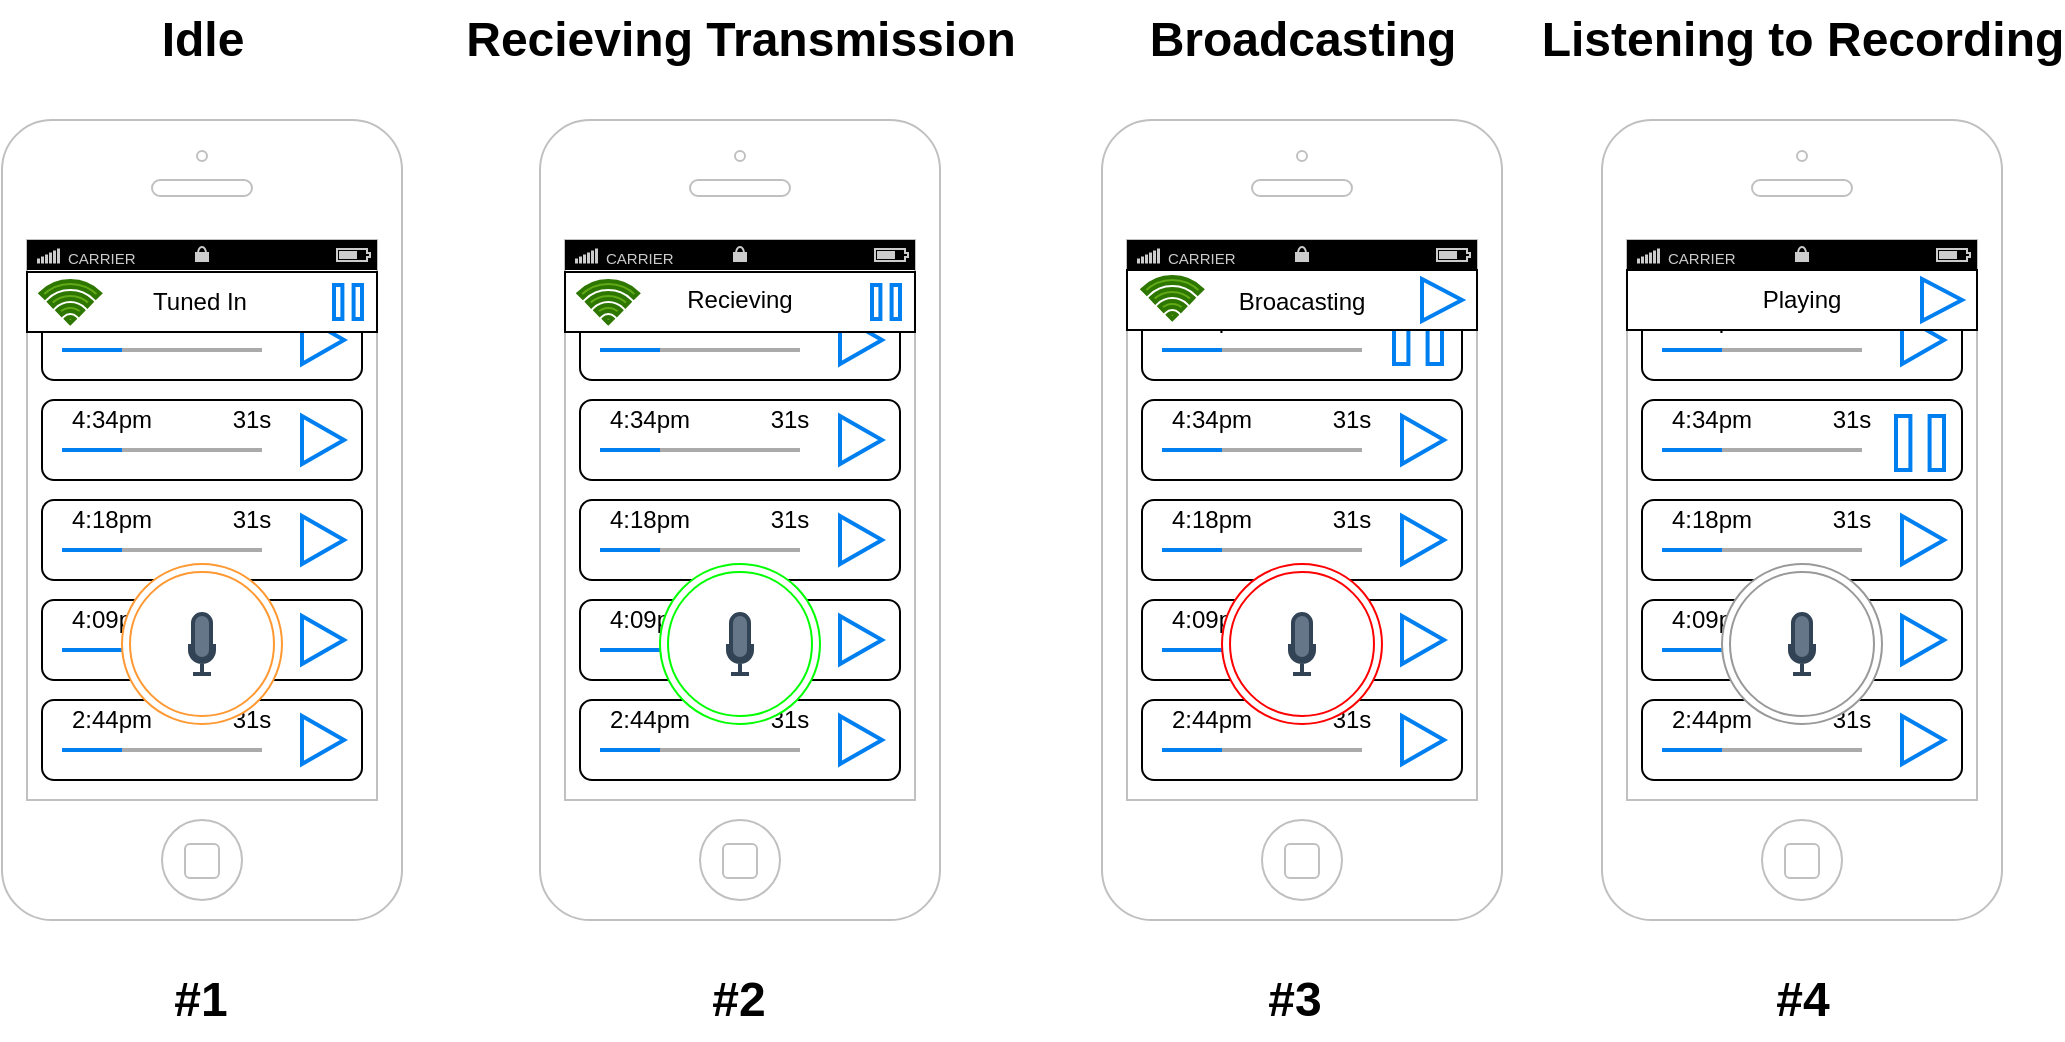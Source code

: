 <mxfile>
    <diagram id="KTIx14ktJnY5_gkWbMu6" name="Page-1">
        <mxGraphModel dx="1087" dy="769" grid="1" gridSize="10" guides="1" tooltips="1" connect="1" arrows="1" fold="1" page="1" pageScale="1" pageWidth="850" pageHeight="1100" math="0" shadow="0">
            <root>
                <mxCell id="0"/>
                <mxCell id="1" parent="0"/>
                <mxCell id="2" value="" style="html=1;verticalLabelPosition=bottom;labelBackgroundColor=#ffffff;verticalAlign=top;shadow=0;dashed=0;strokeWidth=1;shape=mxgraph.ios7.misc.iphone;strokeColor=#c0c0c0;" parent="1" vertex="1">
                    <mxGeometry x="210" y="120" width="200" height="400" as="geometry"/>
                </mxCell>
                <mxCell id="10" value="" style="html=1;shadow=0;dashed=0;shape=mxgraph.ios.iTopBarLocked;strokeWidth=1;sketch=0;" parent="1" vertex="1">
                    <mxGeometry x="222.5" y="180" width="175" height="15" as="geometry"/>
                </mxCell>
                <mxCell id="11" value="CARRIER" style="html=1;shadow=0;dashed=0;shape=mxgraph.ios.anchor;align=left;fontSize=7.5;spacingLeft=18;fontColor=#cccccc;" parent="10" vertex="1">
                    <mxGeometry y="2" width="50" height="13" as="geometry"/>
                </mxCell>
                <mxCell id="15" value="" style="rounded=1;whiteSpace=wrap;html=1;strokeWidth=1;" parent="1" vertex="1">
                    <mxGeometry x="230" y="210" width="160" height="40" as="geometry"/>
                </mxCell>
                <mxCell id="17" value="4:36pm" style="text;html=1;strokeColor=none;fillColor=none;align=center;verticalAlign=middle;whiteSpace=wrap;rounded=0;strokeWidth=1;" parent="1" vertex="1">
                    <mxGeometry x="240" y="210" width="50" height="20" as="geometry"/>
                </mxCell>
                <mxCell id="18" value="31s" style="text;html=1;strokeColor=none;fillColor=none;align=center;verticalAlign=middle;whiteSpace=wrap;rounded=0;strokeWidth=1;" parent="1" vertex="1">
                    <mxGeometry x="310" y="210" width="50" height="20" as="geometry"/>
                </mxCell>
                <mxCell id="19" value="" style="html=1;strokeWidth=1;shadow=0;dashed=0;shape=mxgraph.ios7ui.downloadBar;verticalAlign=middle;fontSize=8;buttonText=;barPos=30;fillColor=#aaaaaa;strokeColor=#0080f0;align=center;" parent="1" vertex="1">
                    <mxGeometry x="240" y="220" width="100" height="30" as="geometry"/>
                </mxCell>
                <mxCell id="20" value="" style="html=1;verticalLabelPosition=bottom;align=center;labelBackgroundColor=#ffffff;verticalAlign=top;strokeWidth=2;strokeColor=#0080F0;shadow=0;dashed=0;shape=mxgraph.ios7.icons.play;gradientColor=none;" parent="1" vertex="1">
                    <mxGeometry x="360" y="218" width="21" height="24" as="geometry"/>
                </mxCell>
                <mxCell id="23" value="" style="rounded=1;whiteSpace=wrap;html=1;strokeWidth=1;" parent="1" vertex="1">
                    <mxGeometry x="230" y="260" width="160" height="40" as="geometry"/>
                </mxCell>
                <mxCell id="24" value="4:34pm" style="text;html=1;strokeColor=none;fillColor=none;align=center;verticalAlign=middle;whiteSpace=wrap;rounded=0;strokeWidth=1;" parent="1" vertex="1">
                    <mxGeometry x="240" y="260" width="50" height="20" as="geometry"/>
                </mxCell>
                <mxCell id="25" value="31s" style="text;html=1;strokeColor=none;fillColor=none;align=center;verticalAlign=middle;whiteSpace=wrap;rounded=0;strokeWidth=1;" parent="1" vertex="1">
                    <mxGeometry x="310" y="260" width="50" height="20" as="geometry"/>
                </mxCell>
                <mxCell id="26" value="" style="html=1;strokeWidth=1;shadow=0;dashed=0;shape=mxgraph.ios7ui.downloadBar;verticalAlign=middle;fontSize=8;buttonText=;barPos=30;fillColor=#aaaaaa;strokeColor=#0080f0;align=center;" parent="1" vertex="1">
                    <mxGeometry x="240" y="270" width="100" height="30" as="geometry"/>
                </mxCell>
                <mxCell id="27" value="" style="html=1;verticalLabelPosition=bottom;align=center;labelBackgroundColor=#ffffff;verticalAlign=top;strokeWidth=2;strokeColor=#0080F0;shadow=0;dashed=0;shape=mxgraph.ios7.icons.play;gradientColor=none;" parent="1" vertex="1">
                    <mxGeometry x="360" y="268" width="21" height="24" as="geometry"/>
                </mxCell>
                <mxCell id="28" value="" style="rounded=1;whiteSpace=wrap;html=1;strokeWidth=1;" parent="1" vertex="1">
                    <mxGeometry x="230" y="310" width="160" height="40" as="geometry"/>
                </mxCell>
                <mxCell id="29" value="4:18pm" style="text;html=1;strokeColor=none;fillColor=none;align=center;verticalAlign=middle;whiteSpace=wrap;rounded=0;strokeWidth=1;" parent="1" vertex="1">
                    <mxGeometry x="240" y="310" width="50" height="20" as="geometry"/>
                </mxCell>
                <mxCell id="30" value="31s" style="text;html=1;strokeColor=none;fillColor=none;align=center;verticalAlign=middle;whiteSpace=wrap;rounded=0;strokeWidth=1;" parent="1" vertex="1">
                    <mxGeometry x="310" y="310" width="50" height="20" as="geometry"/>
                </mxCell>
                <mxCell id="31" value="" style="html=1;strokeWidth=1;shadow=0;dashed=0;shape=mxgraph.ios7ui.downloadBar;verticalAlign=middle;fontSize=8;buttonText=;barPos=30;fillColor=#aaaaaa;strokeColor=#0080f0;align=center;" parent="1" vertex="1">
                    <mxGeometry x="240" y="320" width="100" height="30" as="geometry"/>
                </mxCell>
                <mxCell id="32" value="" style="html=1;verticalLabelPosition=bottom;align=center;labelBackgroundColor=#ffffff;verticalAlign=top;strokeWidth=2;strokeColor=#0080F0;shadow=0;dashed=0;shape=mxgraph.ios7.icons.play;gradientColor=none;" parent="1" vertex="1">
                    <mxGeometry x="360" y="318" width="21" height="24" as="geometry"/>
                </mxCell>
                <mxCell id="33" value="" style="rounded=1;whiteSpace=wrap;html=1;strokeWidth=1;" parent="1" vertex="1">
                    <mxGeometry x="230" y="360" width="160" height="40" as="geometry"/>
                </mxCell>
                <mxCell id="34" value="4:09pm" style="text;html=1;strokeColor=none;fillColor=none;align=center;verticalAlign=middle;whiteSpace=wrap;rounded=0;strokeWidth=1;" parent="1" vertex="1">
                    <mxGeometry x="240" y="360" width="50" height="20" as="geometry"/>
                </mxCell>
                <mxCell id="127" value="" style="edgeStyle=none;html=1;" edge="1" parent="1" source="35" target="34">
                    <mxGeometry relative="1" as="geometry"/>
                </mxCell>
                <mxCell id="35" value="31s" style="text;html=1;strokeColor=none;fillColor=none;align=center;verticalAlign=middle;whiteSpace=wrap;rounded=0;strokeWidth=1;" parent="1" vertex="1">
                    <mxGeometry x="310" y="360" width="50" height="20" as="geometry"/>
                </mxCell>
                <mxCell id="36" value="" style="html=1;strokeWidth=1;shadow=0;dashed=0;shape=mxgraph.ios7ui.downloadBar;verticalAlign=middle;fontSize=8;buttonText=;barPos=30;fillColor=#aaaaaa;strokeColor=#0080f0;align=center;" parent="1" vertex="1">
                    <mxGeometry x="240" y="370" width="100" height="30" as="geometry"/>
                </mxCell>
                <mxCell id="37" value="" style="html=1;verticalLabelPosition=bottom;align=center;labelBackgroundColor=#ffffff;verticalAlign=top;strokeWidth=2;strokeColor=#0080F0;shadow=0;dashed=0;shape=mxgraph.ios7.icons.play;gradientColor=none;" parent="1" vertex="1">
                    <mxGeometry x="360" y="368" width="21" height="24" as="geometry"/>
                </mxCell>
                <mxCell id="38" value="" style="rounded=1;whiteSpace=wrap;html=1;strokeWidth=1;" parent="1" vertex="1">
                    <mxGeometry x="230" y="410" width="160" height="40" as="geometry"/>
                </mxCell>
                <mxCell id="39" value="2:44pm" style="text;html=1;strokeColor=none;fillColor=none;align=center;verticalAlign=middle;whiteSpace=wrap;rounded=0;strokeWidth=1;" parent="1" vertex="1">
                    <mxGeometry x="240" y="410" width="50" height="20" as="geometry"/>
                </mxCell>
                <mxCell id="40" value="31s" style="text;html=1;strokeColor=none;fillColor=none;align=center;verticalAlign=middle;whiteSpace=wrap;rounded=0;strokeWidth=1;" parent="1" vertex="1">
                    <mxGeometry x="310" y="410" width="50" height="20" as="geometry"/>
                </mxCell>
                <mxCell id="41" value="" style="html=1;strokeWidth=1;shadow=0;dashed=0;shape=mxgraph.ios7ui.downloadBar;verticalAlign=middle;fontSize=8;buttonText=;barPos=30;fillColor=#aaaaaa;strokeColor=#0080f0;align=center;" parent="1" vertex="1">
                    <mxGeometry x="240" y="420" width="100" height="30" as="geometry"/>
                </mxCell>
                <mxCell id="42" value="" style="html=1;verticalLabelPosition=bottom;align=center;labelBackgroundColor=#ffffff;verticalAlign=top;strokeWidth=2;strokeColor=#0080F0;shadow=0;dashed=0;shape=mxgraph.ios7.icons.play;gradientColor=none;" parent="1" vertex="1">
                    <mxGeometry x="360" y="418" width="21" height="24" as="geometry"/>
                </mxCell>
                <mxCell id="13" value="" style="ellipse;shape=doubleEllipse;whiteSpace=wrap;html=1;aspect=fixed;gradientColor=none;strokeColor=#FF9933;strokeWidth=1;" parent="1" vertex="1">
                    <mxGeometry x="270" y="342" width="80" height="80" as="geometry"/>
                </mxCell>
                <mxCell id="14" value="" style="html=1;verticalLabelPosition=bottom;align=center;labelBackgroundColor=#ffffff;verticalAlign=top;strokeWidth=2;strokeColor=#314354;shadow=0;dashed=0;shape=mxgraph.ios7.icons.microphone;fillColor=#647687;fontColor=#ffffff;" parent="1" vertex="1">
                    <mxGeometry x="304" y="367" width="12" height="30" as="geometry"/>
                </mxCell>
                <mxCell id="43" value="" style="rounded=0;whiteSpace=wrap;html=1;strokeWidth=1;" parent="1" vertex="1">
                    <mxGeometry x="222.5" y="196" width="175" height="30" as="geometry"/>
                </mxCell>
                <mxCell id="45" value="" style="html=1;verticalLabelPosition=bottom;align=center;labelBackgroundColor=#ffffff;verticalAlign=top;strokeWidth=2;strokeColor=#0080F0;shadow=0;dashed=0;shape=mxgraph.ios7.icons.pause;pointerEvents=1;gradientColor=none;" parent="1" vertex="1">
                    <mxGeometry x="376" y="202.5" width="14" height="17" as="geometry"/>
                </mxCell>
                <mxCell id="47" value="" style="html=1;verticalLabelPosition=bottom;labelBackgroundColor=#ffffff;verticalAlign=top;shadow=0;dashed=0;strokeWidth=1;shape=mxgraph.ios7.misc.iphone;strokeColor=#c0c0c0;" parent="1" vertex="1">
                    <mxGeometry x="479" y="120" width="200" height="400" as="geometry"/>
                </mxCell>
                <mxCell id="48" value="" style="html=1;shadow=0;dashed=0;shape=mxgraph.ios.iTopBarLocked;strokeWidth=1;sketch=0;" parent="1" vertex="1">
                    <mxGeometry x="491.5" y="180" width="175" height="15" as="geometry"/>
                </mxCell>
                <mxCell id="49" value="CARRIER" style="html=1;shadow=0;dashed=0;shape=mxgraph.ios.anchor;align=left;fontSize=7.5;spacingLeft=18;fontColor=#cccccc;" parent="48" vertex="1">
                    <mxGeometry y="2" width="50" height="13" as="geometry"/>
                </mxCell>
                <mxCell id="50" value="" style="rounded=1;whiteSpace=wrap;html=1;strokeWidth=1;" parent="1" vertex="1">
                    <mxGeometry x="499" y="210" width="160" height="40" as="geometry"/>
                </mxCell>
                <mxCell id="51" value="4:36pm" style="text;html=1;strokeColor=none;fillColor=none;align=center;verticalAlign=middle;whiteSpace=wrap;rounded=0;strokeWidth=1;" parent="1" vertex="1">
                    <mxGeometry x="509" y="210" width="50" height="20" as="geometry"/>
                </mxCell>
                <mxCell id="52" value="31s" style="text;html=1;strokeColor=none;fillColor=none;align=center;verticalAlign=middle;whiteSpace=wrap;rounded=0;strokeWidth=1;" parent="1" vertex="1">
                    <mxGeometry x="579" y="210" width="50" height="20" as="geometry"/>
                </mxCell>
                <mxCell id="53" value="" style="html=1;strokeWidth=1;shadow=0;dashed=0;shape=mxgraph.ios7ui.downloadBar;verticalAlign=middle;fontSize=8;buttonText=;barPos=30;fillColor=#aaaaaa;strokeColor=#0080f0;align=center;" parent="1" vertex="1">
                    <mxGeometry x="509" y="220" width="100" height="30" as="geometry"/>
                </mxCell>
                <mxCell id="54" value="" style="html=1;verticalLabelPosition=bottom;align=center;labelBackgroundColor=#ffffff;verticalAlign=top;strokeWidth=2;strokeColor=#0080F0;shadow=0;dashed=0;shape=mxgraph.ios7.icons.play;gradientColor=none;" parent="1" vertex="1">
                    <mxGeometry x="629" y="218" width="21" height="24" as="geometry"/>
                </mxCell>
                <mxCell id="55" value="" style="rounded=1;whiteSpace=wrap;html=1;strokeWidth=1;" parent="1" vertex="1">
                    <mxGeometry x="499" y="260" width="160" height="40" as="geometry"/>
                </mxCell>
                <mxCell id="56" value="4:34pm" style="text;html=1;strokeColor=none;fillColor=none;align=center;verticalAlign=middle;whiteSpace=wrap;rounded=0;strokeWidth=1;" parent="1" vertex="1">
                    <mxGeometry x="509" y="260" width="50" height="20" as="geometry"/>
                </mxCell>
                <mxCell id="57" value="31s" style="text;html=1;strokeColor=none;fillColor=none;align=center;verticalAlign=middle;whiteSpace=wrap;rounded=0;strokeWidth=1;" parent="1" vertex="1">
                    <mxGeometry x="579" y="260" width="50" height="20" as="geometry"/>
                </mxCell>
                <mxCell id="58" value="" style="html=1;strokeWidth=1;shadow=0;dashed=0;shape=mxgraph.ios7ui.downloadBar;verticalAlign=middle;fontSize=8;buttonText=;barPos=30;fillColor=#aaaaaa;strokeColor=#0080f0;align=center;" parent="1" vertex="1">
                    <mxGeometry x="509" y="270" width="100" height="30" as="geometry"/>
                </mxCell>
                <mxCell id="59" value="" style="html=1;verticalLabelPosition=bottom;align=center;labelBackgroundColor=#ffffff;verticalAlign=top;strokeWidth=2;strokeColor=#0080F0;shadow=0;dashed=0;shape=mxgraph.ios7.icons.play;gradientColor=none;" parent="1" vertex="1">
                    <mxGeometry x="629" y="268" width="21" height="24" as="geometry"/>
                </mxCell>
                <mxCell id="60" value="" style="rounded=1;whiteSpace=wrap;html=1;strokeWidth=1;" parent="1" vertex="1">
                    <mxGeometry x="499" y="310" width="160" height="40" as="geometry"/>
                </mxCell>
                <mxCell id="61" value="4:18pm" style="text;html=1;strokeColor=none;fillColor=none;align=center;verticalAlign=middle;whiteSpace=wrap;rounded=0;strokeWidth=1;" parent="1" vertex="1">
                    <mxGeometry x="509" y="310" width="50" height="20" as="geometry"/>
                </mxCell>
                <mxCell id="62" value="31s" style="text;html=1;strokeColor=none;fillColor=none;align=center;verticalAlign=middle;whiteSpace=wrap;rounded=0;strokeWidth=1;" parent="1" vertex="1">
                    <mxGeometry x="579" y="310" width="50" height="20" as="geometry"/>
                </mxCell>
                <mxCell id="63" value="" style="html=1;strokeWidth=1;shadow=0;dashed=0;shape=mxgraph.ios7ui.downloadBar;verticalAlign=middle;fontSize=8;buttonText=;barPos=30;fillColor=#aaaaaa;strokeColor=#0080f0;align=center;" parent="1" vertex="1">
                    <mxGeometry x="509" y="320" width="100" height="30" as="geometry"/>
                </mxCell>
                <mxCell id="64" value="" style="html=1;verticalLabelPosition=bottom;align=center;labelBackgroundColor=#ffffff;verticalAlign=top;strokeWidth=2;strokeColor=#0080F0;shadow=0;dashed=0;shape=mxgraph.ios7.icons.play;gradientColor=none;" parent="1" vertex="1">
                    <mxGeometry x="629" y="318" width="21" height="24" as="geometry"/>
                </mxCell>
                <mxCell id="65" value="" style="rounded=1;whiteSpace=wrap;html=1;strokeWidth=1;" parent="1" vertex="1">
                    <mxGeometry x="499" y="360" width="160" height="40" as="geometry"/>
                </mxCell>
                <mxCell id="66" value="4:09pm" style="text;html=1;strokeColor=none;fillColor=none;align=center;verticalAlign=middle;whiteSpace=wrap;rounded=0;strokeWidth=1;" parent="1" vertex="1">
                    <mxGeometry x="509" y="360" width="50" height="20" as="geometry"/>
                </mxCell>
                <mxCell id="67" value="31s" style="text;html=1;strokeColor=none;fillColor=none;align=center;verticalAlign=middle;whiteSpace=wrap;rounded=0;strokeWidth=1;" parent="1" vertex="1">
                    <mxGeometry x="579" y="360" width="50" height="20" as="geometry"/>
                </mxCell>
                <mxCell id="68" value="" style="html=1;strokeWidth=1;shadow=0;dashed=0;shape=mxgraph.ios7ui.downloadBar;verticalAlign=middle;fontSize=8;buttonText=;barPos=30;fillColor=#aaaaaa;strokeColor=#0080f0;align=center;" parent="1" vertex="1">
                    <mxGeometry x="509" y="370" width="100" height="30" as="geometry"/>
                </mxCell>
                <mxCell id="69" value="" style="html=1;verticalLabelPosition=bottom;align=center;labelBackgroundColor=#ffffff;verticalAlign=top;strokeWidth=2;strokeColor=#0080F0;shadow=0;dashed=0;shape=mxgraph.ios7.icons.play;gradientColor=none;" parent="1" vertex="1">
                    <mxGeometry x="629" y="368" width="21" height="24" as="geometry"/>
                </mxCell>
                <mxCell id="70" value="" style="rounded=1;whiteSpace=wrap;html=1;strokeWidth=1;" parent="1" vertex="1">
                    <mxGeometry x="499" y="410" width="160" height="40" as="geometry"/>
                </mxCell>
                <mxCell id="71" value="2:44pm" style="text;html=1;strokeColor=none;fillColor=none;align=center;verticalAlign=middle;whiteSpace=wrap;rounded=0;strokeWidth=1;" parent="1" vertex="1">
                    <mxGeometry x="509" y="410" width="50" height="20" as="geometry"/>
                </mxCell>
                <mxCell id="72" value="31s" style="text;html=1;strokeColor=none;fillColor=none;align=center;verticalAlign=middle;whiteSpace=wrap;rounded=0;strokeWidth=1;" parent="1" vertex="1">
                    <mxGeometry x="579" y="410" width="50" height="20" as="geometry"/>
                </mxCell>
                <mxCell id="73" value="" style="html=1;strokeWidth=1;shadow=0;dashed=0;shape=mxgraph.ios7ui.downloadBar;verticalAlign=middle;fontSize=8;buttonText=;barPos=30;fillColor=#aaaaaa;strokeColor=#0080f0;align=center;" parent="1" vertex="1">
                    <mxGeometry x="509" y="420" width="100" height="30" as="geometry"/>
                </mxCell>
                <mxCell id="74" value="" style="html=1;verticalLabelPosition=bottom;align=center;labelBackgroundColor=#ffffff;verticalAlign=top;strokeWidth=2;strokeColor=#0080F0;shadow=0;dashed=0;shape=mxgraph.ios7.icons.play;gradientColor=none;" parent="1" vertex="1">
                    <mxGeometry x="629" y="418" width="21" height="24" as="geometry"/>
                </mxCell>
                <mxCell id="75" value="" style="ellipse;shape=doubleEllipse;whiteSpace=wrap;html=1;aspect=fixed;gradientColor=none;strokeColor=#00FF00;strokeWidth=1;" parent="1" vertex="1">
                    <mxGeometry x="539" y="342" width="80" height="80" as="geometry"/>
                </mxCell>
                <mxCell id="76" value="" style="html=1;verticalLabelPosition=bottom;align=center;labelBackgroundColor=#ffffff;verticalAlign=top;strokeWidth=2;strokeColor=#314354;shadow=0;dashed=0;shape=mxgraph.ios7.icons.microphone;fillColor=#647687;fontColor=#ffffff;fontStyle=1" parent="1" vertex="1">
                    <mxGeometry x="573" y="367" width="12" height="30" as="geometry"/>
                </mxCell>
                <mxCell id="82" value="" style="html=1;verticalLabelPosition=bottom;labelBackgroundColor=#ffffff;verticalAlign=top;shadow=0;dashed=0;strokeWidth=1;shape=mxgraph.ios7.misc.iphone;strokeColor=#c0c0c0;" parent="1" vertex="1">
                    <mxGeometry x="1010" y="120" width="200" height="400" as="geometry"/>
                </mxCell>
                <mxCell id="83" value="" style="html=1;shadow=0;dashed=0;shape=mxgraph.ios.iTopBarLocked;strokeWidth=1;sketch=0;" parent="1" vertex="1">
                    <mxGeometry x="1022.5" y="180" width="175" height="15" as="geometry"/>
                </mxCell>
                <mxCell id="84" value="CARRIER" style="html=1;shadow=0;dashed=0;shape=mxgraph.ios.anchor;align=left;fontSize=7.5;spacingLeft=18;fontColor=#cccccc;" parent="83" vertex="1">
                    <mxGeometry y="2" width="50" height="13" as="geometry"/>
                </mxCell>
                <mxCell id="85" value="" style="rounded=1;whiteSpace=wrap;html=1;strokeWidth=1;" parent="1" vertex="1">
                    <mxGeometry x="1030" y="210" width="160" height="40" as="geometry"/>
                </mxCell>
                <mxCell id="86" value="4:36pm" style="text;html=1;strokeColor=none;fillColor=none;align=center;verticalAlign=middle;whiteSpace=wrap;rounded=0;strokeWidth=1;" parent="1" vertex="1">
                    <mxGeometry x="1040" y="210" width="50" height="20" as="geometry"/>
                </mxCell>
                <mxCell id="87" value="31s" style="text;html=1;strokeColor=none;fillColor=none;align=center;verticalAlign=middle;whiteSpace=wrap;rounded=0;strokeWidth=1;" parent="1" vertex="1">
                    <mxGeometry x="1110" y="210" width="50" height="20" as="geometry"/>
                </mxCell>
                <mxCell id="88" value="" style="html=1;strokeWidth=1;shadow=0;dashed=0;shape=mxgraph.ios7ui.downloadBar;verticalAlign=middle;fontSize=8;buttonText=;barPos=30;fillColor=#aaaaaa;strokeColor=#0080f0;align=center;" parent="1" vertex="1">
                    <mxGeometry x="1040" y="220" width="100" height="30" as="geometry"/>
                </mxCell>
                <mxCell id="90" value="" style="rounded=1;whiteSpace=wrap;html=1;strokeWidth=1;" parent="1" vertex="1">
                    <mxGeometry x="1030" y="260" width="160" height="40" as="geometry"/>
                </mxCell>
                <mxCell id="91" value="4:34pm" style="text;html=1;strokeColor=none;fillColor=none;align=center;verticalAlign=middle;whiteSpace=wrap;rounded=0;strokeWidth=1;" parent="1" vertex="1">
                    <mxGeometry x="1040" y="260" width="50" height="20" as="geometry"/>
                </mxCell>
                <mxCell id="92" value="31s" style="text;html=1;strokeColor=none;fillColor=none;align=center;verticalAlign=middle;whiteSpace=wrap;rounded=0;strokeWidth=1;" parent="1" vertex="1">
                    <mxGeometry x="1110" y="260" width="50" height="20" as="geometry"/>
                </mxCell>
                <mxCell id="93" value="" style="html=1;strokeWidth=1;shadow=0;dashed=0;shape=mxgraph.ios7ui.downloadBar;verticalAlign=middle;fontSize=8;buttonText=;barPos=30;fillColor=#aaaaaa;strokeColor=#0080f0;align=center;" parent="1" vertex="1">
                    <mxGeometry x="1040" y="270" width="100" height="30" as="geometry"/>
                </mxCell>
                <mxCell id="94" value="" style="html=1;verticalLabelPosition=bottom;align=center;labelBackgroundColor=#ffffff;verticalAlign=top;strokeWidth=2;strokeColor=#0080F0;shadow=0;dashed=0;shape=mxgraph.ios7.icons.play;gradientColor=none;" parent="1" vertex="1">
                    <mxGeometry x="1160" y="218" width="21" height="24" as="geometry"/>
                </mxCell>
                <mxCell id="95" value="" style="rounded=1;whiteSpace=wrap;html=1;strokeWidth=1;" parent="1" vertex="1">
                    <mxGeometry x="1030" y="310" width="160" height="40" as="geometry"/>
                </mxCell>
                <mxCell id="96" value="4:18pm" style="text;html=1;strokeColor=none;fillColor=none;align=center;verticalAlign=middle;whiteSpace=wrap;rounded=0;strokeWidth=1;" parent="1" vertex="1">
                    <mxGeometry x="1040" y="310" width="50" height="20" as="geometry"/>
                </mxCell>
                <mxCell id="97" value="31s" style="text;html=1;strokeColor=none;fillColor=none;align=center;verticalAlign=middle;whiteSpace=wrap;rounded=0;strokeWidth=1;" parent="1" vertex="1">
                    <mxGeometry x="1110" y="310" width="50" height="20" as="geometry"/>
                </mxCell>
                <mxCell id="98" value="" style="html=1;strokeWidth=1;shadow=0;dashed=0;shape=mxgraph.ios7ui.downloadBar;verticalAlign=middle;fontSize=8;buttonText=;barPos=30;fillColor=#aaaaaa;strokeColor=#0080f0;align=center;" parent="1" vertex="1">
                    <mxGeometry x="1040" y="320" width="100" height="30" as="geometry"/>
                </mxCell>
                <mxCell id="99" value="" style="html=1;verticalLabelPosition=bottom;align=center;labelBackgroundColor=#ffffff;verticalAlign=top;strokeWidth=2;strokeColor=#0080F0;shadow=0;dashed=0;shape=mxgraph.ios7.icons.play;gradientColor=none;" parent="1" vertex="1">
                    <mxGeometry x="1160" y="318" width="21" height="24" as="geometry"/>
                </mxCell>
                <mxCell id="100" value="" style="rounded=1;whiteSpace=wrap;html=1;strokeWidth=1;" parent="1" vertex="1">
                    <mxGeometry x="1030" y="360" width="160" height="40" as="geometry"/>
                </mxCell>
                <mxCell id="101" value="4:09pm" style="text;html=1;strokeColor=none;fillColor=none;align=center;verticalAlign=middle;whiteSpace=wrap;rounded=0;strokeWidth=1;" parent="1" vertex="1">
                    <mxGeometry x="1040" y="360" width="50" height="20" as="geometry"/>
                </mxCell>
                <mxCell id="102" value="31s" style="text;html=1;strokeColor=none;fillColor=none;align=center;verticalAlign=middle;whiteSpace=wrap;rounded=0;strokeWidth=1;" parent="1" vertex="1">
                    <mxGeometry x="1110" y="360" width="50" height="20" as="geometry"/>
                </mxCell>
                <mxCell id="103" value="" style="html=1;strokeWidth=1;shadow=0;dashed=0;shape=mxgraph.ios7ui.downloadBar;verticalAlign=middle;fontSize=8;buttonText=;barPos=30;fillColor=#aaaaaa;strokeColor=#0080f0;align=center;" parent="1" vertex="1">
                    <mxGeometry x="1040" y="370" width="100" height="30" as="geometry"/>
                </mxCell>
                <mxCell id="104" value="" style="html=1;verticalLabelPosition=bottom;align=center;labelBackgroundColor=#ffffff;verticalAlign=top;strokeWidth=2;strokeColor=#0080F0;shadow=0;dashed=0;shape=mxgraph.ios7.icons.play;gradientColor=none;" parent="1" vertex="1">
                    <mxGeometry x="1160" y="368" width="21" height="24" as="geometry"/>
                </mxCell>
                <mxCell id="105" value="" style="rounded=1;whiteSpace=wrap;html=1;strokeWidth=1;" parent="1" vertex="1">
                    <mxGeometry x="1030" y="410" width="160" height="40" as="geometry"/>
                </mxCell>
                <mxCell id="106" value="2:44pm" style="text;html=1;strokeColor=none;fillColor=none;align=center;verticalAlign=middle;whiteSpace=wrap;rounded=0;strokeWidth=1;" parent="1" vertex="1">
                    <mxGeometry x="1040" y="410" width="50" height="20" as="geometry"/>
                </mxCell>
                <mxCell id="107" value="31s" style="text;html=1;strokeColor=none;fillColor=none;align=center;verticalAlign=middle;whiteSpace=wrap;rounded=0;strokeWidth=1;" parent="1" vertex="1">
                    <mxGeometry x="1110" y="410" width="50" height="20" as="geometry"/>
                </mxCell>
                <mxCell id="108" value="" style="html=1;strokeWidth=1;shadow=0;dashed=0;shape=mxgraph.ios7ui.downloadBar;verticalAlign=middle;fontSize=8;buttonText=;barPos=30;fillColor=#aaaaaa;strokeColor=#0080f0;align=center;" parent="1" vertex="1">
                    <mxGeometry x="1040" y="420" width="100" height="30" as="geometry"/>
                </mxCell>
                <mxCell id="109" value="" style="html=1;verticalLabelPosition=bottom;align=center;labelBackgroundColor=#ffffff;verticalAlign=top;strokeWidth=2;strokeColor=#0080F0;shadow=0;dashed=0;shape=mxgraph.ios7.icons.play;gradientColor=none;" parent="1" vertex="1">
                    <mxGeometry x="1160" y="418" width="21" height="24" as="geometry"/>
                </mxCell>
                <mxCell id="110" value="" style="ellipse;shape=doubleEllipse;whiteSpace=wrap;html=1;aspect=fixed;gradientColor=none;strokeColor=#999999;strokeWidth=1;" parent="1" vertex="1">
                    <mxGeometry x="1070" y="342" width="80" height="80" as="geometry"/>
                </mxCell>
                <mxCell id="111" value="" style="html=1;verticalLabelPosition=bottom;align=center;labelBackgroundColor=#ffffff;verticalAlign=top;strokeWidth=2;strokeColor=#314354;shadow=0;dashed=0;shape=mxgraph.ios7.icons.microphone;fillColor=#647687;fontColor=#ffffff;" parent="1" vertex="1">
                    <mxGeometry x="1104" y="367" width="12" height="30" as="geometry"/>
                </mxCell>
                <mxCell id="118" value="" style="html=1;verticalLabelPosition=bottom;align=center;labelBackgroundColor=#ffffff;verticalAlign=top;strokeWidth=2;strokeColor=#0080F0;shadow=0;dashed=0;shape=mxgraph.ios7.icons.pause;pointerEvents=1;gradientColor=none;" parent="1" vertex="1">
                    <mxGeometry x="1157" y="268" width="24" height="27" as="geometry"/>
                </mxCell>
                <mxCell id="119" value="Idle" style="text;strokeColor=none;fillColor=none;html=1;fontSize=24;fontStyle=1;verticalAlign=middle;align=center;strokeWidth=1;" parent="1" vertex="1">
                    <mxGeometry x="260" y="60" width="100" height="40" as="geometry"/>
                </mxCell>
                <mxCell id="120" value="Recieving Transmission" style="text;strokeColor=none;fillColor=none;html=1;fontSize=24;fontStyle=1;verticalAlign=middle;align=center;strokeWidth=1;" parent="1" vertex="1">
                    <mxGeometry x="529" y="60" width="100" height="40" as="geometry"/>
                </mxCell>
                <mxCell id="121" value="Listening to Recording" style="text;strokeColor=none;fillColor=none;html=1;fontSize=24;fontStyle=1;verticalAlign=middle;align=center;strokeWidth=1;" parent="1" vertex="1">
                    <mxGeometry x="1060" y="60" width="100" height="40" as="geometry"/>
                </mxCell>
                <mxCell id="124" value="#1" style="text;strokeColor=none;fillColor=none;html=1;fontSize=24;fontStyle=1;verticalAlign=middle;align=center;strokeWidth=1;" parent="1" vertex="1">
                    <mxGeometry x="259" y="540" width="100" height="40" as="geometry"/>
                </mxCell>
                <mxCell id="125" value="#2" style="text;strokeColor=none;fillColor=none;html=1;fontSize=24;fontStyle=1;verticalAlign=middle;align=center;strokeWidth=1;" parent="1" vertex="1">
                    <mxGeometry x="528" y="540" width="100" height="40" as="geometry"/>
                </mxCell>
                <mxCell id="126" value="#3" style="text;strokeColor=none;fillColor=none;html=1;fontSize=24;fontStyle=1;verticalAlign=middle;align=center;strokeWidth=1;" parent="1" vertex="1">
                    <mxGeometry x="806" y="540" width="100" height="40" as="geometry"/>
                </mxCell>
                <mxCell id="163" value="" style="html=1;verticalLabelPosition=bottom;labelBackgroundColor=#ffffff;verticalAlign=top;shadow=0;dashed=0;strokeWidth=1;shape=mxgraph.ios7.misc.iphone;strokeColor=#c0c0c0;" vertex="1" parent="1">
                    <mxGeometry x="760" y="120" width="200" height="400" as="geometry"/>
                </mxCell>
                <mxCell id="164" value="" style="html=1;shadow=0;dashed=0;shape=mxgraph.ios.iTopBarLocked;strokeWidth=1;sketch=0;" vertex="1" parent="1">
                    <mxGeometry x="772.5" y="180" width="175" height="15" as="geometry"/>
                </mxCell>
                <mxCell id="165" value="CARRIER" style="html=1;shadow=0;dashed=0;shape=mxgraph.ios.anchor;align=left;fontSize=7.5;spacingLeft=18;fontColor=#cccccc;" vertex="1" parent="164">
                    <mxGeometry y="2" width="50" height="13" as="geometry"/>
                </mxCell>
                <mxCell id="166" value="" style="rounded=1;whiteSpace=wrap;html=1;strokeWidth=1;" vertex="1" parent="1">
                    <mxGeometry x="780" y="210" width="160" height="40" as="geometry"/>
                </mxCell>
                <mxCell id="167" value="4:36pm" style="text;html=1;strokeColor=none;fillColor=none;align=center;verticalAlign=middle;whiteSpace=wrap;rounded=0;strokeWidth=1;" vertex="1" parent="1">
                    <mxGeometry x="790" y="210" width="50" height="20" as="geometry"/>
                </mxCell>
                <mxCell id="168" value="31s" style="text;html=1;strokeColor=none;fillColor=none;align=center;verticalAlign=middle;whiteSpace=wrap;rounded=0;strokeWidth=1;" vertex="1" parent="1">
                    <mxGeometry x="860" y="210" width="50" height="20" as="geometry"/>
                </mxCell>
                <mxCell id="169" value="" style="html=1;strokeWidth=1;shadow=0;dashed=0;shape=mxgraph.ios7ui.downloadBar;verticalAlign=middle;fontSize=8;buttonText=;barPos=30;fillColor=#aaaaaa;strokeColor=#0080f0;align=center;" vertex="1" parent="1">
                    <mxGeometry x="790" y="220" width="100" height="30" as="geometry"/>
                </mxCell>
                <mxCell id="170" value="" style="rounded=1;whiteSpace=wrap;html=1;strokeWidth=1;" vertex="1" parent="1">
                    <mxGeometry x="780" y="260" width="160" height="40" as="geometry"/>
                </mxCell>
                <mxCell id="171" value="4:34pm" style="text;html=1;strokeColor=none;fillColor=none;align=center;verticalAlign=middle;whiteSpace=wrap;rounded=0;strokeWidth=1;" vertex="1" parent="1">
                    <mxGeometry x="790" y="260" width="50" height="20" as="geometry"/>
                </mxCell>
                <mxCell id="172" value="31s" style="text;html=1;strokeColor=none;fillColor=none;align=center;verticalAlign=middle;whiteSpace=wrap;rounded=0;strokeWidth=1;" vertex="1" parent="1">
                    <mxGeometry x="860" y="260" width="50" height="20" as="geometry"/>
                </mxCell>
                <mxCell id="173" value="" style="html=1;strokeWidth=1;shadow=0;dashed=0;shape=mxgraph.ios7ui.downloadBar;verticalAlign=middle;fontSize=8;buttonText=;barPos=30;fillColor=#aaaaaa;strokeColor=#0080f0;align=center;" vertex="1" parent="1">
                    <mxGeometry x="790" y="270" width="100" height="30" as="geometry"/>
                </mxCell>
                <mxCell id="174" value="" style="html=1;verticalLabelPosition=bottom;align=center;labelBackgroundColor=#ffffff;verticalAlign=top;strokeWidth=2;strokeColor=#0080F0;shadow=0;dashed=0;shape=mxgraph.ios7.icons.play;gradientColor=none;" vertex="1" parent="1">
                    <mxGeometry x="910" y="268" width="21" height="24" as="geometry"/>
                </mxCell>
                <mxCell id="175" value="" style="rounded=1;whiteSpace=wrap;html=1;strokeWidth=1;" vertex="1" parent="1">
                    <mxGeometry x="780" y="310" width="160" height="40" as="geometry"/>
                </mxCell>
                <mxCell id="176" value="4:18pm" style="text;html=1;strokeColor=none;fillColor=none;align=center;verticalAlign=middle;whiteSpace=wrap;rounded=0;strokeWidth=1;" vertex="1" parent="1">
                    <mxGeometry x="790" y="310" width="50" height="20" as="geometry"/>
                </mxCell>
                <mxCell id="177" value="31s" style="text;html=1;strokeColor=none;fillColor=none;align=center;verticalAlign=middle;whiteSpace=wrap;rounded=0;strokeWidth=1;" vertex="1" parent="1">
                    <mxGeometry x="860" y="310" width="50" height="20" as="geometry"/>
                </mxCell>
                <mxCell id="178" value="" style="html=1;strokeWidth=1;shadow=0;dashed=0;shape=mxgraph.ios7ui.downloadBar;verticalAlign=middle;fontSize=8;buttonText=;barPos=30;fillColor=#aaaaaa;strokeColor=#0080f0;align=center;" vertex="1" parent="1">
                    <mxGeometry x="790" y="320" width="100" height="30" as="geometry"/>
                </mxCell>
                <mxCell id="179" value="" style="html=1;verticalLabelPosition=bottom;align=center;labelBackgroundColor=#ffffff;verticalAlign=top;strokeWidth=2;strokeColor=#0080F0;shadow=0;dashed=0;shape=mxgraph.ios7.icons.play;gradientColor=none;" vertex="1" parent="1">
                    <mxGeometry x="910" y="318" width="21" height="24" as="geometry"/>
                </mxCell>
                <mxCell id="180" value="" style="rounded=1;whiteSpace=wrap;html=1;strokeWidth=1;" vertex="1" parent="1">
                    <mxGeometry x="780" y="360" width="160" height="40" as="geometry"/>
                </mxCell>
                <mxCell id="181" value="4:09pm" style="text;html=1;strokeColor=none;fillColor=none;align=center;verticalAlign=middle;whiteSpace=wrap;rounded=0;strokeWidth=1;" vertex="1" parent="1">
                    <mxGeometry x="790" y="360" width="50" height="20" as="geometry"/>
                </mxCell>
                <mxCell id="182" value="31s" style="text;html=1;strokeColor=none;fillColor=none;align=center;verticalAlign=middle;whiteSpace=wrap;rounded=0;strokeWidth=1;" vertex="1" parent="1">
                    <mxGeometry x="860" y="360" width="50" height="20" as="geometry"/>
                </mxCell>
                <mxCell id="183" value="" style="html=1;strokeWidth=1;shadow=0;dashed=0;shape=mxgraph.ios7ui.downloadBar;verticalAlign=middle;fontSize=8;buttonText=;barPos=30;fillColor=#aaaaaa;strokeColor=#0080f0;align=center;" vertex="1" parent="1">
                    <mxGeometry x="790" y="370" width="100" height="30" as="geometry"/>
                </mxCell>
                <mxCell id="184" value="" style="html=1;verticalLabelPosition=bottom;align=center;labelBackgroundColor=#ffffff;verticalAlign=top;strokeWidth=2;strokeColor=#0080F0;shadow=0;dashed=0;shape=mxgraph.ios7.icons.play;gradientColor=none;" vertex="1" parent="1">
                    <mxGeometry x="910" y="368" width="21" height="24" as="geometry"/>
                </mxCell>
                <mxCell id="185" value="" style="rounded=1;whiteSpace=wrap;html=1;strokeWidth=1;" vertex="1" parent="1">
                    <mxGeometry x="780" y="410" width="160" height="40" as="geometry"/>
                </mxCell>
                <mxCell id="186" value="2:44pm" style="text;html=1;strokeColor=none;fillColor=none;align=center;verticalAlign=middle;whiteSpace=wrap;rounded=0;strokeWidth=1;" vertex="1" parent="1">
                    <mxGeometry x="790" y="410" width="50" height="20" as="geometry"/>
                </mxCell>
                <mxCell id="187" value="31s" style="text;html=1;strokeColor=none;fillColor=none;align=center;verticalAlign=middle;whiteSpace=wrap;rounded=0;strokeWidth=1;" vertex="1" parent="1">
                    <mxGeometry x="860" y="410" width="50" height="20" as="geometry"/>
                </mxCell>
                <mxCell id="188" value="" style="html=1;strokeWidth=1;shadow=0;dashed=0;shape=mxgraph.ios7ui.downloadBar;verticalAlign=middle;fontSize=8;buttonText=;barPos=30;fillColor=#aaaaaa;strokeColor=#0080f0;align=center;" vertex="1" parent="1">
                    <mxGeometry x="790" y="420" width="100" height="30" as="geometry"/>
                </mxCell>
                <mxCell id="189" value="" style="html=1;verticalLabelPosition=bottom;align=center;labelBackgroundColor=#ffffff;verticalAlign=top;strokeWidth=2;strokeColor=#0080F0;shadow=0;dashed=0;shape=mxgraph.ios7.icons.play;gradientColor=none;" vertex="1" parent="1">
                    <mxGeometry x="910" y="418" width="21" height="24" as="geometry"/>
                </mxCell>
                <mxCell id="190" value="" style="ellipse;shape=doubleEllipse;whiteSpace=wrap;html=1;aspect=fixed;gradientColor=none;strokeColor=#FF0000;strokeWidth=1;" vertex="1" parent="1">
                    <mxGeometry x="820" y="342" width="80" height="80" as="geometry"/>
                </mxCell>
                <mxCell id="191" value="" style="html=1;verticalLabelPosition=bottom;align=center;labelBackgroundColor=#ffffff;verticalAlign=top;strokeWidth=2;strokeColor=#314354;shadow=0;dashed=0;shape=mxgraph.ios7.icons.microphone;fillColor=#647687;fontColor=#ffffff;" vertex="1" parent="1">
                    <mxGeometry x="854" y="367" width="12" height="30" as="geometry"/>
                </mxCell>
                <mxCell id="195" value="" style="html=1;verticalLabelPosition=bottom;align=center;labelBackgroundColor=#ffffff;verticalAlign=top;strokeWidth=2;strokeColor=#0080F0;shadow=0;dashed=0;shape=mxgraph.ios7.icons.pause;pointerEvents=1;gradientColor=none;" vertex="1" parent="1">
                    <mxGeometry x="906" y="215" width="24" height="27" as="geometry"/>
                </mxCell>
                <mxCell id="196" value="Broadcasting" style="text;strokeColor=none;fillColor=none;html=1;fontSize=24;fontStyle=1;verticalAlign=middle;align=center;strokeWidth=1;" vertex="1" parent="1">
                    <mxGeometry x="810" y="60" width="100" height="40" as="geometry"/>
                </mxCell>
                <mxCell id="197" value="#4" style="text;strokeColor=none;fillColor=none;html=1;fontSize=24;fontStyle=1;verticalAlign=middle;align=center;strokeWidth=1;" vertex="1" parent="1">
                    <mxGeometry x="1060" y="540" width="100" height="40" as="geometry"/>
                </mxCell>
                <mxCell id="199" value="" style="rounded=0;whiteSpace=wrap;html=1;strokeWidth=1;" vertex="1" parent="1">
                    <mxGeometry x="491.5" y="196" width="175" height="30" as="geometry"/>
                </mxCell>
                <mxCell id="200" value="" style="rounded=0;whiteSpace=wrap;html=1;strokeWidth=1;" vertex="1" parent="1">
                    <mxGeometry x="772.5" y="195" width="175" height="30" as="geometry"/>
                </mxCell>
                <mxCell id="201" value="" style="rounded=0;whiteSpace=wrap;html=1;strokeWidth=1;" vertex="1" parent="1">
                    <mxGeometry x="1022.5" y="195" width="175" height="30" as="geometry"/>
                </mxCell>
                <mxCell id="202" value="Tuned In" style="text;html=1;strokeColor=none;fillColor=none;align=center;verticalAlign=middle;whiteSpace=wrap;rounded=0;" vertex="1" parent="1">
                    <mxGeometry x="279" y="196" width="60" height="30" as="geometry"/>
                </mxCell>
                <mxCell id="203" value="Recieving" style="text;html=1;strokeColor=none;fillColor=none;align=center;verticalAlign=middle;whiteSpace=wrap;rounded=0;" vertex="1" parent="1">
                    <mxGeometry x="549" y="195" width="60" height="30" as="geometry"/>
                </mxCell>
                <mxCell id="204" value="Broacasting&lt;span style=&quot;color: rgba(0, 0, 0, 0); font-family: monospace; font-size: 0px; text-align: start;&quot;&gt;%3CmxGraphModel%3E%3Croot%3E%3CmxCell%20id%3D%220%22%2F%3E%3CmxCell%20id%3D%221%22%20parent%3D%220%22%2F%3E%3CmxCell%20id%3D%222%22%20value%3D%22Listening%22%20style%3D%22text%3Bhtml%3D1%3BstrokeColor%3Dnone%3BfillColor%3Dnone%3Balign%3Dcenter%3BverticalAlign%3Dmiddle%3BwhiteSpace%3Dwrap%3Brounded%3D0%3B%22%20vertex%3D%221%22%20parent%3D%221%22%3E%3CmxGeometry%20x%3D%22279%22%20y%3D%22196%22%20width%3D%2260%22%20height%3D%2230%22%20as%3D%22geometry%22%2F%3E%3C%2FmxCell%3E%3C%2Froot%3E%3C%2FmxGraphModel%3E&lt;/span&gt;" style="text;html=1;strokeColor=none;fillColor=none;align=center;verticalAlign=middle;whiteSpace=wrap;rounded=0;" vertex="1" parent="1">
                    <mxGeometry x="830" y="196" width="60" height="30" as="geometry"/>
                </mxCell>
                <mxCell id="207" value="Playing" style="text;html=1;strokeColor=none;fillColor=none;align=center;verticalAlign=middle;whiteSpace=wrap;rounded=0;" vertex="1" parent="1">
                    <mxGeometry x="1080" y="195" width="60" height="30" as="geometry"/>
                </mxCell>
                <mxCell id="208" value="" style="html=1;verticalLabelPosition=bottom;align=center;labelBackgroundColor=#ffffff;verticalAlign=top;strokeWidth=2;strokeColor=#2D7600;shadow=0;dashed=0;shape=mxgraph.ios7.icons.wifi;pointerEvents=1;fillColor=#60a917;fontColor=#ffffff;" vertex="1" parent="1">
                    <mxGeometry x="229.3" y="200.5" width="29.7" height="21" as="geometry"/>
                </mxCell>
                <mxCell id="209" value="" style="html=1;verticalLabelPosition=bottom;align=center;labelBackgroundColor=#ffffff;verticalAlign=top;strokeWidth=2;strokeColor=#2D7600;shadow=0;dashed=0;shape=mxgraph.ios7.icons.wifi;pointerEvents=1;fillColor=#60a917;fontColor=#ffffff;" vertex="1" parent="1">
                    <mxGeometry x="498.3" y="200.5" width="29.7" height="21" as="geometry"/>
                </mxCell>
                <mxCell id="210" value="" style="html=1;verticalLabelPosition=bottom;align=center;labelBackgroundColor=#ffffff;verticalAlign=top;strokeWidth=2;strokeColor=#2D7600;shadow=0;dashed=0;shape=mxgraph.ios7.icons.wifi;pointerEvents=1;fillColor=#60a917;fontColor=#ffffff;" vertex="1" parent="1">
                    <mxGeometry x="780.3" y="198.5" width="29.7" height="21" as="geometry"/>
                </mxCell>
                <mxCell id="211" value="" style="html=1;verticalLabelPosition=bottom;align=center;labelBackgroundColor=#ffffff;verticalAlign=top;strokeWidth=2;strokeColor=#0080F0;shadow=0;dashed=0;shape=mxgraph.ios7.icons.pause;pointerEvents=1;gradientColor=none;" vertex="1" parent="1">
                    <mxGeometry x="645" y="202.5" width="14" height="17" as="geometry"/>
                </mxCell>
                <mxCell id="214" value="" style="html=1;verticalLabelPosition=bottom;align=center;labelBackgroundColor=#ffffff;verticalAlign=top;strokeWidth=2;strokeColor=#0080F0;shadow=0;dashed=0;shape=mxgraph.ios7.icons.play;gradientColor=none;" vertex="1" parent="1">
                    <mxGeometry x="920" y="199.5" width="20" height="21" as="geometry"/>
                </mxCell>
                <mxCell id="215" value="" style="html=1;verticalLabelPosition=bottom;align=center;labelBackgroundColor=#ffffff;verticalAlign=top;strokeWidth=2;strokeColor=#0080F0;shadow=0;dashed=0;shape=mxgraph.ios7.icons.play;gradientColor=none;" vertex="1" parent="1">
                    <mxGeometry x="1170" y="199.5" width="20" height="21" as="geometry"/>
                </mxCell>
            </root>
        </mxGraphModel>
    </diagram>
</mxfile>